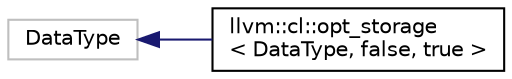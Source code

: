digraph "Graphical Class Hierarchy"
{
 // LATEX_PDF_SIZE
  bgcolor="transparent";
  edge [fontname="Helvetica",fontsize="10",labelfontname="Helvetica",labelfontsize="10"];
  node [fontname="Helvetica",fontsize="10",shape="box"];
  rankdir="LR";
  Node0 [label="DataType",height=0.2,width=0.4,color="grey75",tooltip=" "];
  Node0 -> Node1 [dir="back",color="midnightblue",fontsize="10",style="solid",fontname="Helvetica"];
  Node1 [label="llvm::cl::opt_storage\l\< DataType, false, true \>",height=0.2,width=0.4,color="black",URL="$classllvm_1_1cl_1_1opt__storage_3_01DataType_00_01false_00_01true_01_4.html",tooltip=" "];
}
